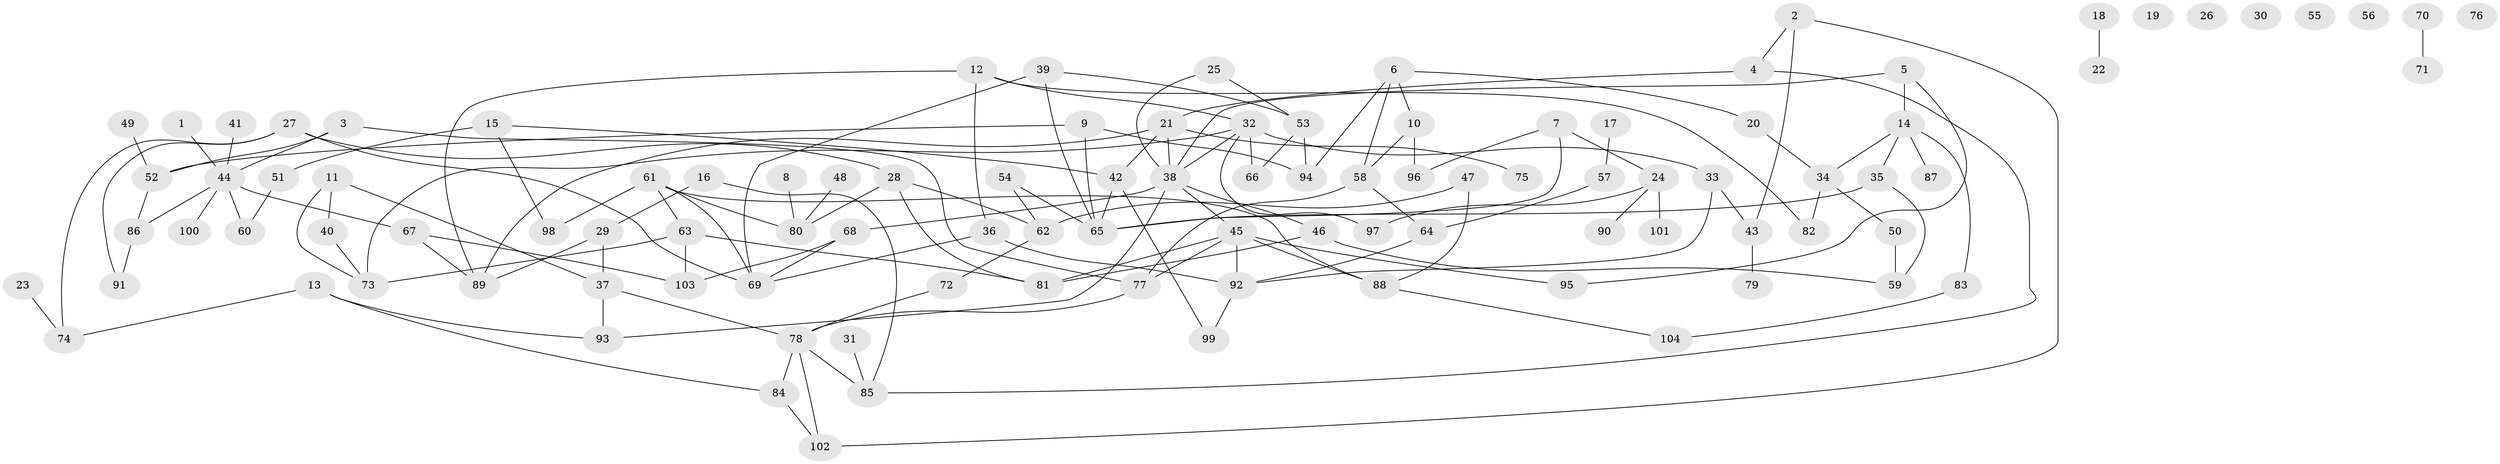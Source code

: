 // Generated by graph-tools (version 1.1) at 2025/25/03/09/25 03:25:14]
// undirected, 104 vertices, 144 edges
graph export_dot {
graph [start="1"]
  node [color=gray90,style=filled];
  1;
  2;
  3;
  4;
  5;
  6;
  7;
  8;
  9;
  10;
  11;
  12;
  13;
  14;
  15;
  16;
  17;
  18;
  19;
  20;
  21;
  22;
  23;
  24;
  25;
  26;
  27;
  28;
  29;
  30;
  31;
  32;
  33;
  34;
  35;
  36;
  37;
  38;
  39;
  40;
  41;
  42;
  43;
  44;
  45;
  46;
  47;
  48;
  49;
  50;
  51;
  52;
  53;
  54;
  55;
  56;
  57;
  58;
  59;
  60;
  61;
  62;
  63;
  64;
  65;
  66;
  67;
  68;
  69;
  70;
  71;
  72;
  73;
  74;
  75;
  76;
  77;
  78;
  79;
  80;
  81;
  82;
  83;
  84;
  85;
  86;
  87;
  88;
  89;
  90;
  91;
  92;
  93;
  94;
  95;
  96;
  97;
  98;
  99;
  100;
  101;
  102;
  103;
  104;
  1 -- 44;
  2 -- 4;
  2 -- 43;
  2 -- 102;
  3 -- 44;
  3 -- 52;
  3 -- 77;
  4 -- 21;
  4 -- 85;
  5 -- 14;
  5 -- 38;
  5 -- 95;
  6 -- 10;
  6 -- 20;
  6 -- 58;
  6 -- 94;
  7 -- 24;
  7 -- 65;
  7 -- 96;
  8 -- 80;
  9 -- 52;
  9 -- 65;
  9 -- 94;
  10 -- 58;
  10 -- 96;
  11 -- 37;
  11 -- 40;
  11 -- 73;
  12 -- 32;
  12 -- 36;
  12 -- 82;
  12 -- 89;
  13 -- 74;
  13 -- 84;
  13 -- 93;
  14 -- 34;
  14 -- 35;
  14 -- 83;
  14 -- 87;
  15 -- 42;
  15 -- 51;
  15 -- 98;
  16 -- 29;
  16 -- 85;
  17 -- 57;
  18 -- 22;
  20 -- 34;
  21 -- 38;
  21 -- 42;
  21 -- 75;
  21 -- 89;
  23 -- 74;
  24 -- 90;
  24 -- 97;
  24 -- 101;
  25 -- 38;
  25 -- 53;
  27 -- 28;
  27 -- 69;
  27 -- 74;
  27 -- 91;
  28 -- 62;
  28 -- 80;
  28 -- 81;
  29 -- 37;
  29 -- 89;
  31 -- 85;
  32 -- 33;
  32 -- 38;
  32 -- 66;
  32 -- 73;
  32 -- 97;
  33 -- 43;
  33 -- 92;
  34 -- 50;
  34 -- 82;
  35 -- 59;
  35 -- 65;
  36 -- 69;
  36 -- 92;
  37 -- 78;
  37 -- 93;
  38 -- 45;
  38 -- 46;
  38 -- 68;
  38 -- 93;
  39 -- 53;
  39 -- 65;
  39 -- 69;
  40 -- 73;
  41 -- 44;
  42 -- 65;
  42 -- 99;
  43 -- 79;
  44 -- 60;
  44 -- 67;
  44 -- 86;
  44 -- 100;
  45 -- 77;
  45 -- 81;
  45 -- 88;
  45 -- 92;
  45 -- 95;
  46 -- 59;
  46 -- 81;
  47 -- 62;
  47 -- 88;
  48 -- 80;
  49 -- 52;
  50 -- 59;
  51 -- 60;
  52 -- 86;
  53 -- 66;
  53 -- 94;
  54 -- 62;
  54 -- 65;
  57 -- 64;
  58 -- 64;
  58 -- 77;
  61 -- 63;
  61 -- 69;
  61 -- 80;
  61 -- 88;
  61 -- 98;
  62 -- 72;
  63 -- 73;
  63 -- 81;
  63 -- 103;
  64 -- 92;
  67 -- 89;
  67 -- 103;
  68 -- 69;
  68 -- 103;
  70 -- 71;
  72 -- 78;
  77 -- 78;
  78 -- 84;
  78 -- 85;
  78 -- 102;
  83 -- 104;
  84 -- 102;
  86 -- 91;
  88 -- 104;
  92 -- 99;
}
